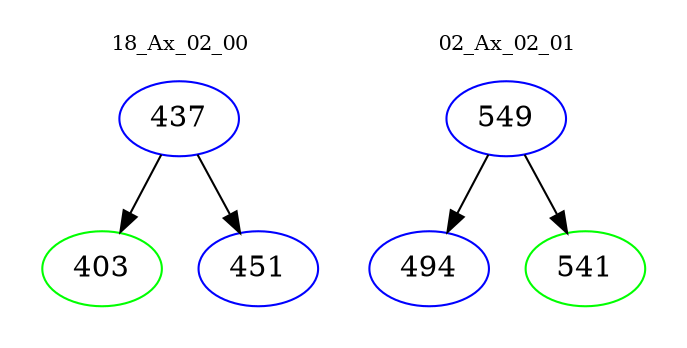 digraph{
subgraph cluster_0 {
color = white
label = "18_Ax_02_00";
fontsize=10;
T0_437 [label="437", color="blue"]
T0_437 -> T0_403 [color="black"]
T0_403 [label="403", color="green"]
T0_437 -> T0_451 [color="black"]
T0_451 [label="451", color="blue"]
}
subgraph cluster_1 {
color = white
label = "02_Ax_02_01";
fontsize=10;
T1_549 [label="549", color="blue"]
T1_549 -> T1_494 [color="black"]
T1_494 [label="494", color="blue"]
T1_549 -> T1_541 [color="black"]
T1_541 [label="541", color="green"]
}
}
